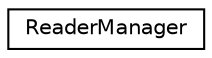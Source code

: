 digraph "Graphical Class Hierarchy"
{
 // LATEX_PDF_SIZE
  edge [fontname="Helvetica",fontsize="10",labelfontname="Helvetica",labelfontsize="10"];
  node [fontname="Helvetica",fontsize="10",shape=record];
  rankdir="LR";
  Node0 [label="ReaderManager",height=0.2,width=0.4,color="black", fillcolor="white", style="filled",URL="$class_reader_manager.html",tooltip=" "];
}
